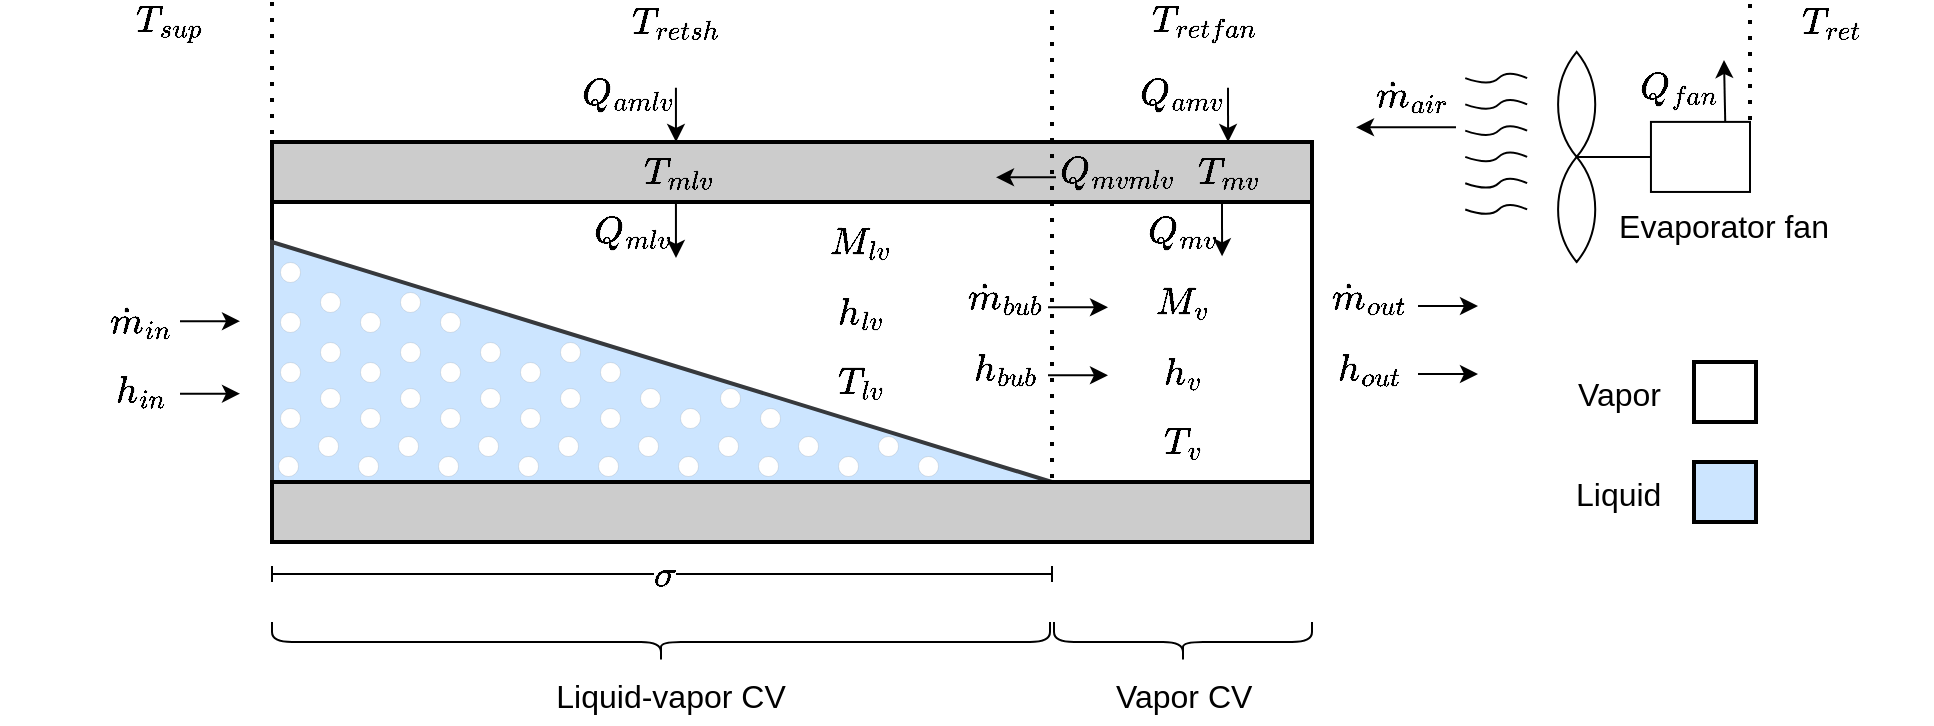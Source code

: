 <mxfile version="17.4.0" type="github">
  <diagram id="HV5IUnyf38F-UDLMWAZY" name="Page-1">
    <mxGraphModel dx="2066" dy="1055" grid="1" gridSize="10" guides="1" tooltips="1" connect="1" arrows="1" fold="1" page="1" pageScale="1" pageWidth="827" pageHeight="1169" math="1" shadow="0">
      <root>
        <mxCell id="0" />
        <mxCell id="1" parent="0" />
        <mxCell id="5CEC3rfC49lvp4HKldiU-2" value="" style="rounded=0;whiteSpace=wrap;html=1;strokeWidth=2;" parent="1" vertex="1">
          <mxGeometry x="137" y="100" width="520" height="200" as="geometry" />
        </mxCell>
        <mxCell id="5CEC3rfC49lvp4HKldiU-14" value="" style="verticalLabelPosition=bottom;verticalAlign=top;html=1;shape=mxgraph.basic.orthogonal_triangle;strokeWidth=2;fillColor=#cce5ff;gradientDirection=south;strokeColor=#36393d;" parent="1" vertex="1">
          <mxGeometry x="137" y="150" width="390" height="120" as="geometry" />
        </mxCell>
        <mxCell id="5CEC3rfC49lvp4HKldiU-11" value="" style="ellipse;whiteSpace=wrap;html=1;aspect=fixed;strokeWidth=0;gradientDirection=south;" parent="1" vertex="1">
          <mxGeometry x="440" y="247" width="10" height="10" as="geometry" />
        </mxCell>
        <mxCell id="5CEC3rfC49lvp4HKldiU-12" value="" style="ellipse;whiteSpace=wrap;html=1;aspect=fixed;strokeWidth=0;gradientDirection=south;" parent="1" vertex="1">
          <mxGeometry x="460" y="257" width="10" height="10" as="geometry" />
        </mxCell>
        <mxCell id="5CEC3rfC49lvp4HKldiU-15" value="" style="ellipse;whiteSpace=wrap;html=1;aspect=fixed;strokeWidth=0;gradientDirection=south;" parent="1" vertex="1">
          <mxGeometry x="420" y="257" width="10" height="10" as="geometry" />
        </mxCell>
        <mxCell id="5CEC3rfC49lvp4HKldiU-16" value="" style="ellipse;whiteSpace=wrap;html=1;aspect=fixed;strokeWidth=0;gradientDirection=south;" parent="1" vertex="1">
          <mxGeometry x="400" y="247" width="10" height="10" as="geometry" />
        </mxCell>
        <mxCell id="5CEC3rfC49lvp4HKldiU-22" value="" style="ellipse;whiteSpace=wrap;html=1;aspect=fixed;strokeWidth=0;gradientDirection=south;" parent="1" vertex="1">
          <mxGeometry x="380" y="257" width="10" height="10" as="geometry" />
        </mxCell>
        <mxCell id="5CEC3rfC49lvp4HKldiU-23" value="" style="ellipse;whiteSpace=wrap;html=1;aspect=fixed;strokeWidth=0;gradientDirection=south;" parent="1" vertex="1">
          <mxGeometry x="320" y="247" width="10" height="10" as="geometry" />
        </mxCell>
        <mxCell id="5CEC3rfC49lvp4HKldiU-24" value="" style="ellipse;whiteSpace=wrap;html=1;aspect=fixed;strokeWidth=0;gradientDirection=south;" parent="1" vertex="1">
          <mxGeometry x="340" y="257" width="10" height="10" as="geometry" />
        </mxCell>
        <mxCell id="5CEC3rfC49lvp4HKldiU-25" value="" style="ellipse;whiteSpace=wrap;html=1;aspect=fixed;strokeWidth=0;gradientDirection=south;" parent="1" vertex="1">
          <mxGeometry x="360" y="247" width="10" height="10" as="geometry" />
        </mxCell>
        <mxCell id="5CEC3rfC49lvp4HKldiU-26" value="" style="ellipse;whiteSpace=wrap;html=1;aspect=fixed;strokeWidth=0;gradientDirection=south;" parent="1" vertex="1">
          <mxGeometry x="300" y="257" width="10" height="10" as="geometry" />
        </mxCell>
        <mxCell id="5CEC3rfC49lvp4HKldiU-27" value="" style="ellipse;whiteSpace=wrap;html=1;aspect=fixed;strokeWidth=0;gradientDirection=south;" parent="1" vertex="1">
          <mxGeometry x="280" y="247" width="10" height="10" as="geometry" />
        </mxCell>
        <mxCell id="5CEC3rfC49lvp4HKldiU-28" value="" style="ellipse;whiteSpace=wrap;html=1;aspect=fixed;strokeWidth=0;gradientDirection=south;" parent="1" vertex="1">
          <mxGeometry x="260" y="257" width="10" height="10" as="geometry" />
        </mxCell>
        <mxCell id="5CEC3rfC49lvp4HKldiU-29" value="" style="ellipse;whiteSpace=wrap;html=1;aspect=fixed;strokeWidth=0;gradientDirection=south;" parent="1" vertex="1">
          <mxGeometry x="200" y="247" width="10" height="10" as="geometry" />
        </mxCell>
        <mxCell id="5CEC3rfC49lvp4HKldiU-30" value="" style="ellipse;whiteSpace=wrap;html=1;aspect=fixed;strokeWidth=0;gradientDirection=south;" parent="1" vertex="1">
          <mxGeometry x="220" y="257" width="10" height="10" as="geometry" />
        </mxCell>
        <mxCell id="5CEC3rfC49lvp4HKldiU-31" value="" style="ellipse;whiteSpace=wrap;html=1;aspect=fixed;strokeWidth=0;gradientDirection=south;" parent="1" vertex="1">
          <mxGeometry x="240" y="247" width="10" height="10" as="geometry" />
        </mxCell>
        <mxCell id="5CEC3rfC49lvp4HKldiU-32" value="" style="ellipse;whiteSpace=wrap;html=1;aspect=fixed;strokeWidth=0;gradientDirection=south;" parent="1" vertex="1">
          <mxGeometry x="180" y="257" width="10" height="10" as="geometry" />
        </mxCell>
        <mxCell id="5CEC3rfC49lvp4HKldiU-33" value="" style="ellipse;whiteSpace=wrap;html=1;aspect=fixed;strokeWidth=0;gradientDirection=south;" parent="1" vertex="1">
          <mxGeometry x="160" y="247" width="10" height="10" as="geometry" />
        </mxCell>
        <mxCell id="5CEC3rfC49lvp4HKldiU-34" value="" style="ellipse;whiteSpace=wrap;html=1;aspect=fixed;strokeWidth=0;gradientDirection=south;" parent="1" vertex="1">
          <mxGeometry x="140" y="257" width="10" height="10" as="geometry" />
        </mxCell>
        <mxCell id="5CEC3rfC49lvp4HKldiU-113" value="" style="ellipse;whiteSpace=wrap;html=1;aspect=fixed;strokeWidth=0;gradientDirection=south;" parent="1" vertex="1">
          <mxGeometry x="381" y="233" width="10" height="10" as="geometry" />
        </mxCell>
        <mxCell id="5CEC3rfC49lvp4HKldiU-114" value="" style="ellipse;whiteSpace=wrap;html=1;aspect=fixed;strokeWidth=0;gradientDirection=south;" parent="1" vertex="1">
          <mxGeometry x="321" y="223" width="10" height="10" as="geometry" />
        </mxCell>
        <mxCell id="5CEC3rfC49lvp4HKldiU-115" value="" style="ellipse;whiteSpace=wrap;html=1;aspect=fixed;strokeWidth=0;gradientDirection=south;" parent="1" vertex="1">
          <mxGeometry x="341" y="233" width="10" height="10" as="geometry" />
        </mxCell>
        <mxCell id="5CEC3rfC49lvp4HKldiU-116" value="" style="ellipse;whiteSpace=wrap;html=1;aspect=fixed;strokeWidth=0;gradientDirection=south;" parent="1" vertex="1">
          <mxGeometry x="361" y="223" width="10" height="10" as="geometry" />
        </mxCell>
        <mxCell id="5CEC3rfC49lvp4HKldiU-117" value="" style="ellipse;whiteSpace=wrap;html=1;aspect=fixed;strokeWidth=0;gradientDirection=south;" parent="1" vertex="1">
          <mxGeometry x="301" y="233" width="10" height="10" as="geometry" />
        </mxCell>
        <mxCell id="5CEC3rfC49lvp4HKldiU-118" value="" style="ellipse;whiteSpace=wrap;html=1;aspect=fixed;strokeWidth=0;gradientDirection=south;" parent="1" vertex="1">
          <mxGeometry x="281" y="223" width="10" height="10" as="geometry" />
        </mxCell>
        <mxCell id="5CEC3rfC49lvp4HKldiU-119" value="" style="ellipse;whiteSpace=wrap;html=1;aspect=fixed;strokeWidth=0;gradientDirection=south;" parent="1" vertex="1">
          <mxGeometry x="261" y="233" width="10" height="10" as="geometry" />
        </mxCell>
        <mxCell id="5CEC3rfC49lvp4HKldiU-120" value="" style="ellipse;whiteSpace=wrap;html=1;aspect=fixed;strokeWidth=0;gradientDirection=south;" parent="1" vertex="1">
          <mxGeometry x="201" y="223" width="10" height="10" as="geometry" />
        </mxCell>
        <mxCell id="5CEC3rfC49lvp4HKldiU-121" value="" style="ellipse;whiteSpace=wrap;html=1;aspect=fixed;strokeWidth=0;gradientDirection=south;" parent="1" vertex="1">
          <mxGeometry x="221" y="233" width="10" height="10" as="geometry" />
        </mxCell>
        <mxCell id="5CEC3rfC49lvp4HKldiU-122" value="" style="ellipse;whiteSpace=wrap;html=1;aspect=fixed;strokeWidth=0;gradientDirection=south;" parent="1" vertex="1">
          <mxGeometry x="241" y="223" width="10" height="10" as="geometry" />
        </mxCell>
        <mxCell id="5CEC3rfC49lvp4HKldiU-123" value="" style="ellipse;whiteSpace=wrap;html=1;aspect=fixed;strokeWidth=0;gradientDirection=south;" parent="1" vertex="1">
          <mxGeometry x="181" y="233" width="10" height="10" as="geometry" />
        </mxCell>
        <mxCell id="5CEC3rfC49lvp4HKldiU-124" value="" style="ellipse;whiteSpace=wrap;html=1;aspect=fixed;strokeWidth=0;gradientDirection=south;" parent="1" vertex="1">
          <mxGeometry x="161" y="223" width="10" height="10" as="geometry" />
        </mxCell>
        <mxCell id="5CEC3rfC49lvp4HKldiU-125" value="" style="ellipse;whiteSpace=wrap;html=1;aspect=fixed;strokeWidth=0;gradientDirection=south;" parent="1" vertex="1">
          <mxGeometry x="141" y="233" width="10" height="10" as="geometry" />
        </mxCell>
        <mxCell id="5CEC3rfC49lvp4HKldiU-134" value="" style="ellipse;whiteSpace=wrap;html=1;aspect=fixed;strokeWidth=0;gradientDirection=south;" parent="1" vertex="1">
          <mxGeometry x="301" y="210" width="10" height="10" as="geometry" />
        </mxCell>
        <mxCell id="5CEC3rfC49lvp4HKldiU-135" value="" style="ellipse;whiteSpace=wrap;html=1;aspect=fixed;strokeWidth=0;gradientDirection=south;" parent="1" vertex="1">
          <mxGeometry x="281" y="200" width="10" height="10" as="geometry" />
        </mxCell>
        <mxCell id="5CEC3rfC49lvp4HKldiU-136" value="" style="ellipse;whiteSpace=wrap;html=1;aspect=fixed;strokeWidth=0;gradientDirection=south;" parent="1" vertex="1">
          <mxGeometry x="261" y="210" width="10" height="10" as="geometry" />
        </mxCell>
        <mxCell id="5CEC3rfC49lvp4HKldiU-137" value="" style="ellipse;whiteSpace=wrap;html=1;aspect=fixed;strokeWidth=0;gradientDirection=south;" parent="1" vertex="1">
          <mxGeometry x="201" y="200" width="10" height="10" as="geometry" />
        </mxCell>
        <mxCell id="5CEC3rfC49lvp4HKldiU-138" value="" style="ellipse;whiteSpace=wrap;html=1;aspect=fixed;strokeWidth=0;gradientDirection=south;" parent="1" vertex="1">
          <mxGeometry x="221" y="210" width="10" height="10" as="geometry" />
        </mxCell>
        <mxCell id="5CEC3rfC49lvp4HKldiU-139" value="" style="ellipse;whiteSpace=wrap;html=1;aspect=fixed;strokeWidth=0;gradientDirection=south;" parent="1" vertex="1">
          <mxGeometry x="241" y="200" width="10" height="10" as="geometry" />
        </mxCell>
        <mxCell id="5CEC3rfC49lvp4HKldiU-140" value="" style="ellipse;whiteSpace=wrap;html=1;aspect=fixed;strokeWidth=0;gradientDirection=south;" parent="1" vertex="1">
          <mxGeometry x="181" y="210" width="10" height="10" as="geometry" />
        </mxCell>
        <mxCell id="5CEC3rfC49lvp4HKldiU-141" value="" style="ellipse;whiteSpace=wrap;html=1;aspect=fixed;strokeWidth=0;gradientDirection=south;" parent="1" vertex="1">
          <mxGeometry x="161" y="200" width="10" height="10" as="geometry" />
        </mxCell>
        <mxCell id="5CEC3rfC49lvp4HKldiU-142" value="" style="ellipse;whiteSpace=wrap;html=1;aspect=fixed;strokeWidth=0;gradientDirection=south;" parent="1" vertex="1">
          <mxGeometry x="141" y="210" width="10" height="10" as="geometry" />
        </mxCell>
        <mxCell id="5CEC3rfC49lvp4HKldiU-154" value="" style="ellipse;whiteSpace=wrap;html=1;aspect=fixed;strokeWidth=0;gradientDirection=south;" parent="1" vertex="1">
          <mxGeometry x="201" y="175" width="10" height="10" as="geometry" />
        </mxCell>
        <mxCell id="5CEC3rfC49lvp4HKldiU-155" value="" style="ellipse;whiteSpace=wrap;html=1;aspect=fixed;strokeWidth=0;gradientDirection=south;" parent="1" vertex="1">
          <mxGeometry x="221" y="185" width="10" height="10" as="geometry" />
        </mxCell>
        <mxCell id="5CEC3rfC49lvp4HKldiU-157" value="" style="ellipse;whiteSpace=wrap;html=1;aspect=fixed;strokeWidth=0;gradientDirection=south;" parent="1" vertex="1">
          <mxGeometry x="181" y="185" width="10" height="10" as="geometry" />
        </mxCell>
        <mxCell id="5CEC3rfC49lvp4HKldiU-158" value="" style="ellipse;whiteSpace=wrap;html=1;aspect=fixed;strokeWidth=0;gradientDirection=south;" parent="1" vertex="1">
          <mxGeometry x="161" y="175" width="10" height="10" as="geometry" />
        </mxCell>
        <mxCell id="5CEC3rfC49lvp4HKldiU-159" value="" style="ellipse;whiteSpace=wrap;html=1;aspect=fixed;strokeWidth=0;gradientDirection=south;" parent="1" vertex="1">
          <mxGeometry x="141" y="185" width="10" height="10" as="geometry" />
        </mxCell>
        <mxCell id="5CEC3rfC49lvp4HKldiU-177" value="" style="rounded=0;whiteSpace=wrap;html=1;fillColor=#CCCCCC;strokeColor=#000000;gradientDirection=south;strokeWidth=2;" parent="1" vertex="1">
          <mxGeometry x="137" y="100" width="520" height="30" as="geometry" />
        </mxCell>
        <mxCell id="5CEC3rfC49lvp4HKldiU-176" value="" style="ellipse;whiteSpace=wrap;html=1;aspect=fixed;strokeWidth=0;gradientDirection=south;" parent="1" vertex="1">
          <mxGeometry x="141" y="160" width="10" height="10" as="geometry" />
        </mxCell>
        <mxCell id="5CEC3rfC49lvp4HKldiU-181" value="&lt;div style=&quot;font-size: 16px&quot;&gt;&lt;font style=&quot;font-size: 16px&quot;&gt;$$\dot{m}_{in} $$&lt;/font&gt;&lt;/div&gt;&lt;div style=&quot;font-size: 16px&quot;&gt;&lt;div&gt;&lt;font style=&quot;font-size: 16px&quot;&gt;$$h_{in} $$&lt;/font&gt;&lt;/div&gt;&lt;/div&gt;" style="text;html=1;align=center;verticalAlign=middle;resizable=0;points=[];autosize=1;strokeColor=none;fillColor=none;fontSize=14;fontFamily=Helvetica;" parent="1" vertex="1">
          <mxGeometry x="1" y="187" width="140" height="40" as="geometry" />
        </mxCell>
        <mxCell id="5CEC3rfC49lvp4HKldiU-183" value="" style="endArrow=classic;html=1;rounded=0;fontFamily=Helvetica;fontSize=14;" parent="1" edge="1">
          <mxGeometry width="50" height="50" relative="1" as="geometry">
            <mxPoint x="91" y="189.58" as="sourcePoint" />
            <mxPoint x="121" y="189.58" as="targetPoint" />
          </mxGeometry>
        </mxCell>
        <mxCell id="5CEC3rfC49lvp4HKldiU-186" value="" style="endArrow=classic;html=1;rounded=0;fontFamily=Helvetica;fontSize=14;" parent="1" edge="1">
          <mxGeometry width="50" height="50" relative="1" as="geometry">
            <mxPoint x="91" y="225.83" as="sourcePoint" />
            <mxPoint x="121.0" y="225.83" as="targetPoint" />
          </mxGeometry>
        </mxCell>
        <mxCell id="5CEC3rfC49lvp4HKldiU-6" value="" style="endArrow=none;dashed=1;html=1;dashPattern=1 3;strokeWidth=2;rounded=0;exitX=0.75;exitY=1;exitDx=0;exitDy=0;" parent="1" source="5CEC3rfC49lvp4HKldiU-4" edge="1">
          <mxGeometry width="50" height="50" relative="1" as="geometry">
            <mxPoint x="647" y="400" as="sourcePoint" />
            <mxPoint x="527" y="30" as="targetPoint" />
          </mxGeometry>
        </mxCell>
        <mxCell id="5CEC3rfC49lvp4HKldiU-188" value="" style="endArrow=baseDash;startArrow=baseDash;html=1;rounded=0;fontFamily=Helvetica;fontSize=12;strokeWidth=1;startFill=0;endFill=0;" parent="1" edge="1">
          <mxGeometry width="50" height="50" relative="1" as="geometry">
            <mxPoint x="137" y="316" as="sourcePoint" />
            <mxPoint x="527" y="316" as="targetPoint" />
          </mxGeometry>
        </mxCell>
        <mxCell id="5CEC3rfC49lvp4HKldiU-189" value="&lt;div style=&quot;font-size: 16px;&quot;&gt;$$\sigma$$&lt;/div&gt;" style="edgeLabel;html=1;align=center;verticalAlign=middle;resizable=0;points=[];fontSize=16;fontFamily=Helvetica;" parent="5CEC3rfC49lvp4HKldiU-188" vertex="1" connectable="0">
          <mxGeometry x="-0.14" y="-4" relative="1" as="geometry">
            <mxPoint x="28" y="-4" as="offset" />
          </mxGeometry>
        </mxCell>
        <mxCell id="5CEC3rfC49lvp4HKldiU-190" value="Liquid-vapor CV" style="text;html=1;align=center;verticalAlign=middle;resizable=0;points=[];autosize=1;strokeColor=none;fillColor=none;fontSize=16;fontFamily=Helvetica;" parent="1" vertex="1">
          <mxGeometry x="271" y="367" width="130" height="20" as="geometry" />
        </mxCell>
        <mxCell id="5CEC3rfC49lvp4HKldiU-191" value="" style="endArrow=classic;html=1;rounded=0;fontFamily=Helvetica;fontSize=14;" parent="1" edge="1">
          <mxGeometry width="50" height="50" relative="1" as="geometry">
            <mxPoint x="127" y="199.58" as="sourcePoint" />
            <mxPoint x="127.0" y="199.58" as="targetPoint" />
          </mxGeometry>
        </mxCell>
        <mxCell id="5CEC3rfC49lvp4HKldiU-192" value="Vapor CV" style="text;whiteSpace=wrap;html=1;fontSize=16;fontFamily=Helvetica;" parent="1" vertex="1">
          <mxGeometry x="557" y="361" width="140" height="30" as="geometry" />
        </mxCell>
        <mxCell id="5CEC3rfC49lvp4HKldiU-195" value="" style="shape=curlyBracket;whiteSpace=wrap;html=1;rounded=1;fontFamily=Helvetica;fontSize=16;strokeColor=#000000;strokeWidth=1;fillColor=#000000;gradientColor=none;gradientDirection=south;direction=north;size=0.5;" parent="1" vertex="1">
          <mxGeometry x="528" y="340" width="129" height="20" as="geometry" />
        </mxCell>
        <mxCell id="5CEC3rfC49lvp4HKldiU-205" value="&lt;div style=&quot;font-size: 16px&quot;&gt;&lt;font style=&quot;font-size: 16px&quot;&gt;$$\dot{m}_{out} $$&lt;/font&gt;&lt;/div&gt;&lt;div style=&quot;font-size: 16px&quot;&gt;&lt;div&gt;&lt;font style=&quot;font-size: 16px&quot;&gt;$$h_{out} $$&lt;/font&gt;&lt;/div&gt;&lt;div&gt;&lt;font style=&quot;font-size: 16px&quot;&gt;&lt;br&gt;&lt;/font&gt;&lt;br&gt;&lt;/div&gt;&lt;/div&gt;" style="text;html=1;align=center;verticalAlign=middle;resizable=0;points=[];autosize=1;strokeColor=none;fillColor=none;fontSize=14;fontFamily=Helvetica;" parent="1" vertex="1">
          <mxGeometry x="610" y="180" width="150" height="70" as="geometry" />
        </mxCell>
        <mxCell id="5CEC3rfC49lvp4HKldiU-207" value="$$T_{mlv}$$" style="text;html=1;align=center;verticalAlign=middle;resizable=0;points=[];autosize=1;fontSize=16;fontFamily=Helvetica;fontColor=#000000;" parent="1" vertex="1">
          <mxGeometry x="285" y="105" width="110" height="20" as="geometry" />
        </mxCell>
        <mxCell id="5CEC3rfC49lvp4HKldiU-209" value="&lt;div&gt;$$T_{mv}$$&lt;/div&gt;" style="text;html=1;align=center;verticalAlign=middle;resizable=0;points=[];autosize=1;fontSize=16;fontFamily=Helvetica;fontColor=#000000;" parent="1" vertex="1">
          <mxGeometry x="565" y="105" width="100" height="20" as="geometry" />
        </mxCell>
        <mxCell id="5CEC3rfC49lvp4HKldiU-211" value="$$Q_{mvmlv} $$ " style="text;html=1;align=center;verticalAlign=middle;resizable=0;points=[];autosize=1;strokeColor=none;fillColor=none;fontSize=16;fontFamily=Helvetica;fontColor=#000000;" parent="1" vertex="1">
          <mxGeometry x="494" y="105" width="130" height="20" as="geometry" />
        </mxCell>
        <mxCell id="5CEC3rfC49lvp4HKldiU-212" value="" style="endArrow=classic;html=1;rounded=0;fontFamily=Helvetica;fontSize=14;" parent="1" edge="1">
          <mxGeometry width="50" height="50" relative="1" as="geometry">
            <mxPoint x="529.0" y="117.66" as="sourcePoint" />
            <mxPoint x="499" y="117.66" as="targetPoint" />
          </mxGeometry>
        </mxCell>
        <mxCell id="5CEC3rfC49lvp4HKldiU-213" value="&lt;div&gt;$$T_{retfan}$$&lt;/div&gt;" style="text;html=1;align=center;verticalAlign=middle;resizable=0;points=[];autosize=1;fontSize=16;fontFamily=Helvetica;fontColor=#000000;" parent="1" vertex="1">
          <mxGeometry x="543" y="30" width="120" height="20" as="geometry" />
        </mxCell>
        <mxCell id="5CEC3rfC49lvp4HKldiU-217" value="&lt;div&gt;$$T_{retsh}$$&lt;/div&gt;" style="text;html=1;align=center;verticalAlign=middle;resizable=0;points=[];autosize=1;fontSize=16;fontFamily=Helvetica;fontColor=#000000;" parent="1" vertex="1">
          <mxGeometry x="279" y="30" width="120" height="20" as="geometry" />
        </mxCell>
        <mxCell id="5CEC3rfC49lvp4HKldiU-219" value="$$Q_{amv} $$ " style="text;html=1;align=center;verticalAlign=middle;resizable=0;points=[];autosize=1;strokeColor=none;fillColor=none;fontSize=16;fontFamily=Helvetica;fontColor=#000000;" parent="1" vertex="1">
          <mxGeometry x="532" y="66" width="120" height="20" as="geometry" />
        </mxCell>
        <mxCell id="5CEC3rfC49lvp4HKldiU-223" value="" style="endArrow=classic;html=1;rounded=0;fontFamily=Helvetica;fontSize=14;exitX=0.508;exitY=1.142;exitDx=0;exitDy=0;exitPerimeter=0;" parent="1" edge="1">
          <mxGeometry width="50" height="50" relative="1" as="geometry">
            <mxPoint x="615" y="72.84" as="sourcePoint" />
            <mxPoint x="615.04" y="100" as="targetPoint" />
          </mxGeometry>
        </mxCell>
        <mxCell id="5CEC3rfC49lvp4HKldiU-229" value="$$Q_{mv} $$ " style="text;html=1;align=center;verticalAlign=middle;resizable=0;points=[];autosize=1;strokeColor=none;fillColor=none;fontSize=16;fontFamily=Helvetica;fontColor=#000000;" parent="1" vertex="1">
          <mxGeometry x="537" y="135" width="110" height="20" as="geometry" />
        </mxCell>
        <mxCell id="5CEC3rfC49lvp4HKldiU-230" value="" style="endArrow=classic;html=1;rounded=0;fontFamily=Helvetica;fontSize=14;exitX=0.508;exitY=1.142;exitDx=0;exitDy=0;exitPerimeter=0;" parent="1" edge="1">
          <mxGeometry width="50" height="50" relative="1" as="geometry">
            <mxPoint x="612" y="130.0" as="sourcePoint" />
            <mxPoint x="612.04" y="157.16" as="targetPoint" />
          </mxGeometry>
        </mxCell>
        <mxCell id="5CEC3rfC49lvp4HKldiU-231" value="$$Q_{amlv} $$ " style="text;html=1;align=center;verticalAlign=middle;resizable=0;points=[];autosize=1;strokeColor=none;fillColor=none;fontSize=16;fontFamily=Helvetica;fontColor=#000000;" parent="1" vertex="1">
          <mxGeometry x="255" y="66" width="120" height="20" as="geometry" />
        </mxCell>
        <mxCell id="5CEC3rfC49lvp4HKldiU-232" value="" style="endArrow=classic;html=1;rounded=0;fontFamily=Helvetica;fontSize=14;exitX=0.508;exitY=1.142;exitDx=0;exitDy=0;exitPerimeter=0;" parent="1" edge="1">
          <mxGeometry width="50" height="50" relative="1" as="geometry">
            <mxPoint x="338.96" y="72.84" as="sourcePoint" />
            <mxPoint x="339" y="100" as="targetPoint" />
          </mxGeometry>
        </mxCell>
        <mxCell id="5CEC3rfC49lvp4HKldiU-233" value="$$Q_{mlv} $$ " style="text;html=1;align=center;verticalAlign=middle;resizable=0;points=[];autosize=1;strokeColor=none;fillColor=none;fontSize=16;fontFamily=Helvetica;fontColor=#000000;" parent="1" vertex="1">
          <mxGeometry x="262" y="135" width="110" height="20" as="geometry" />
        </mxCell>
        <mxCell id="5CEC3rfC49lvp4HKldiU-234" value="" style="endArrow=classic;html=1;rounded=0;fontFamily=Helvetica;fontSize=14;exitX=0.508;exitY=1.142;exitDx=0;exitDy=0;exitPerimeter=0;" parent="1" edge="1">
          <mxGeometry width="50" height="50" relative="1" as="geometry">
            <mxPoint x="338.96" y="130.84" as="sourcePoint" />
            <mxPoint x="339" y="158" as="targetPoint" />
          </mxGeometry>
        </mxCell>
        <mxCell id="5CEC3rfC49lvp4HKldiU-237" value="&lt;div style=&quot;font-size: 16px&quot;&gt;&lt;font style=&quot;font-size: 16px&quot;&gt;$$\dot{m}_{bub} $$&lt;/font&gt;&lt;/div&gt;&lt;div style=&quot;font-size: 16px&quot;&gt;&lt;div&gt;&lt;font style=&quot;font-size: 16px&quot;&gt;$$h_{bub} $$&lt;/font&gt;&lt;/div&gt;&lt;div&gt;&lt;font style=&quot;font-size: 16px&quot;&gt;&lt;br&gt;&lt;/font&gt;&lt;br&gt;&lt;/div&gt;&lt;/div&gt;" style="text;html=1;align=center;verticalAlign=middle;resizable=0;points=[];autosize=1;strokeColor=none;fillColor=none;fontSize=14;fontFamily=Helvetica;" parent="1" vertex="1">
          <mxGeometry x="428" y="180" width="150" height="70" as="geometry" />
        </mxCell>
        <mxCell id="5CEC3rfC49lvp4HKldiU-238" value="&lt;div&gt;$$M_{lv}$$&lt;/div&gt;&lt;div&gt;$$h_{lv}$$&lt;/div&gt;&lt;div&gt;$$T_{lv}$$&lt;/div&gt;" style="text;html=1;align=center;verticalAlign=middle;resizable=0;points=[];autosize=1;fontSize=16;fontFamily=Helvetica;fontColor=#000000;" parent="1" vertex="1">
          <mxGeometry x="381" y="155" width="100" height="60" as="geometry" />
        </mxCell>
        <mxCell id="5CEC3rfC49lvp4HKldiU-239" value="&lt;div&gt;$$M_{v}$$&lt;/div&gt;&lt;div&gt;$$h_{v}$$&lt;/div&gt;&lt;div&gt;$$T_{v}$$&lt;/div&gt;" style="text;html=1;align=center;verticalAlign=middle;resizable=0;points=[];autosize=1;fontSize=16;fontFamily=Helvetica;fontColor=#000000;" parent="1" vertex="1">
          <mxGeometry x="547" y="185" width="90" height="60" as="geometry" />
        </mxCell>
        <mxCell id="5CEC3rfC49lvp4HKldiU-240" value="" style="rounded=0;whiteSpace=wrap;html=1;fillColor=#CCE5FF;strokeColor=#000000;gradientDirection=south;strokeWidth=2;" parent="1" vertex="1">
          <mxGeometry x="848" y="260" width="31" height="30" as="geometry" />
        </mxCell>
        <mxCell id="5CEC3rfC49lvp4HKldiU-242" value="" style="rounded=0;whiteSpace=wrap;html=1;fillColor=#FFFFFF;strokeColor=#000000;gradientDirection=south;strokeWidth=2;" parent="1" vertex="1">
          <mxGeometry x="848" y="210" width="31" height="30" as="geometry" />
        </mxCell>
        <mxCell id="5CEC3rfC49lvp4HKldiU-244" value="Vapor" style="text;whiteSpace=wrap;html=1;fontSize=16;fontFamily=Helvetica;" parent="1" vertex="1">
          <mxGeometry x="788" y="210" width="49" height="30" as="geometry" />
        </mxCell>
        <mxCell id="5CEC3rfC49lvp4HKldiU-245" value="Liquid" style="text;whiteSpace=wrap;html=1;fontSize=16;fontFamily=Helvetica;" parent="1" vertex="1">
          <mxGeometry x="787" y="260" width="50" height="30" as="geometry" />
        </mxCell>
        <mxCell id="5CEC3rfC49lvp4HKldiU-4" value="" style="rounded=0;whiteSpace=wrap;html=1;fillColor=#CCCCCC;strokeColor=#000000;gradientDirection=south;strokeWidth=2;" parent="1" vertex="1">
          <mxGeometry x="137" y="270" width="520" height="30" as="geometry" />
        </mxCell>
        <mxCell id="5CEC3rfC49lvp4HKldiU-194" value="" style="shape=curlyBracket;whiteSpace=wrap;html=1;rounded=1;fontFamily=Helvetica;fontSize=16;strokeColor=#000000;strokeWidth=1;fillColor=#000000;gradientColor=none;gradientDirection=south;direction=north;size=0.5;" parent="1" vertex="1">
          <mxGeometry x="137" y="340" width="389" height="20" as="geometry" />
        </mxCell>
        <mxCell id="YIZ8vSinqz5e-7mkU95c-2" value="" style="group" parent="1" vertex="1" connectable="0">
          <mxGeometry x="525.0" y="182.66" width="30" height="34" as="geometry" />
        </mxCell>
        <mxCell id="5CEC3rfC49lvp4HKldiU-235" value="" style="endArrow=classic;html=1;rounded=0;fontFamily=Helvetica;fontSize=14;" parent="YIZ8vSinqz5e-7mkU95c-2" edge="1">
          <mxGeometry width="50" height="50" relative="1" as="geometry">
            <mxPoint as="sourcePoint" />
            <mxPoint x="30" as="targetPoint" />
          </mxGeometry>
        </mxCell>
        <mxCell id="5CEC3rfC49lvp4HKldiU-236" value="" style="endArrow=classic;html=1;rounded=0;fontFamily=Helvetica;fontSize=14;" parent="YIZ8vSinqz5e-7mkU95c-2" edge="1">
          <mxGeometry width="50" height="50" relative="1" as="geometry">
            <mxPoint y="34" as="sourcePoint" />
            <mxPoint x="30" y="34" as="targetPoint" />
          </mxGeometry>
        </mxCell>
        <mxCell id="YIZ8vSinqz5e-7mkU95c-3" value="" style="group" parent="1" vertex="1" connectable="0">
          <mxGeometry x="710.0" y="182.0" width="30" height="34" as="geometry" />
        </mxCell>
        <mxCell id="YIZ8vSinqz5e-7mkU95c-4" value="" style="endArrow=classic;html=1;rounded=0;fontFamily=Helvetica;fontSize=14;" parent="YIZ8vSinqz5e-7mkU95c-3" edge="1">
          <mxGeometry width="50" height="50" relative="1" as="geometry">
            <mxPoint as="sourcePoint" />
            <mxPoint x="30" as="targetPoint" />
          </mxGeometry>
        </mxCell>
        <mxCell id="YIZ8vSinqz5e-7mkU95c-5" value="" style="endArrow=classic;html=1;rounded=0;fontFamily=Helvetica;fontSize=14;" parent="YIZ8vSinqz5e-7mkU95c-3" edge="1">
          <mxGeometry width="50" height="50" relative="1" as="geometry">
            <mxPoint y="34" as="sourcePoint" />
            <mxPoint x="30" y="34" as="targetPoint" />
          </mxGeometry>
        </mxCell>
        <mxCell id="YIZ8vSinqz5e-7mkU95c-8" value="" style="endArrow=none;dashed=1;html=1;dashPattern=1 3;strokeWidth=2;rounded=0;entryX=0;entryY=0;entryDx=0;entryDy=0;" parent="1" target="5CEC3rfC49lvp4HKldiU-177" edge="1">
          <mxGeometry width="50" height="50" relative="1" as="geometry">
            <mxPoint x="137" y="30" as="sourcePoint" />
            <mxPoint x="117" y="100" as="targetPoint" />
          </mxGeometry>
        </mxCell>
        <mxCell id="YIZ8vSinqz5e-7mkU95c-10" value="&lt;div&gt;$$T_{sup}$$&lt;/div&gt;" style="text;html=1;align=center;verticalAlign=middle;resizable=0;points=[];autosize=1;fontSize=16;fontFamily=Helvetica;fontColor=#000000;" parent="1" vertex="1">
          <mxGeometry x="30" y="30" width="110" height="20" as="geometry" />
        </mxCell>
        <mxCell id="YIZ8vSinqz5e-7mkU95c-11" value="&lt;div&gt;$$T_{ret}$$&lt;/div&gt;" style="text;html=1;align=center;verticalAlign=middle;resizable=0;points=[];autosize=1;fontSize=16;fontFamily=Helvetica;fontColor=#000000;" parent="1" vertex="1">
          <mxGeometry x="867" y="30" width="100" height="20" as="geometry" />
        </mxCell>
        <mxCell id="YIZ8vSinqz5e-7mkU95c-12" value="" style="group" parent="1" vertex="1" connectable="0">
          <mxGeometry x="637" y="54.927" width="279" height="105.069" as="geometry" />
        </mxCell>
        <mxCell id="5CEC3rfC49lvp4HKldiU-214" value="" style="endArrow=classic;html=1;rounded=0;fontFamily=Helvetica;fontSize=14;" parent="YIZ8vSinqz5e-7mkU95c-12" edge="1">
          <mxGeometry width="50" height="50" relative="1" as="geometry">
            <mxPoint x="92" y="37.733" as="sourcePoint" />
            <mxPoint x="42" y="37.733" as="targetPoint" />
          </mxGeometry>
        </mxCell>
        <mxCell id="5CEC3rfC49lvp4HKldiU-216" value="&lt;div&gt;&lt;font style=&quot;font-size: 16px&quot;&gt;$$\dot{m}_{air} $$&lt;/font&gt;&lt;/div&gt;" style="text;html=1;align=center;verticalAlign=middle;resizable=0;points=[];autosize=1;strokeColor=none;fillColor=none;fontSize=14;fontFamily=Helvetica;" parent="YIZ8vSinqz5e-7mkU95c-12" vertex="1">
          <mxGeometry y="11.733" width="140" height="20" as="geometry" />
        </mxCell>
        <mxCell id="5CEC3rfC49lvp4HKldiU-270" value="" style="group" parent="YIZ8vSinqz5e-7mkU95c-12" vertex="1" connectable="0">
          <mxGeometry x="109" width="170" height="105.069" as="geometry" />
        </mxCell>
        <mxCell id="5CEC3rfC49lvp4HKldiU-247" value="" style="whiteSpace=wrap;html=1;shape=mxgraph.basic.pointed_oval;" parent="5CEC3rfC49lvp4HKldiU-270" vertex="1">
          <mxGeometry x="30.952" width="24.762" height="52.535" as="geometry" />
        </mxCell>
        <mxCell id="5CEC3rfC49lvp4HKldiU-248" value="" style="whiteSpace=wrap;html=1;shape=mxgraph.basic.pointed_oval;" parent="5CEC3rfC49lvp4HKldiU-270" vertex="1">
          <mxGeometry x="30.952" y="52.535" width="24.762" height="52.535" as="geometry" />
        </mxCell>
        <mxCell id="5CEC3rfC49lvp4HKldiU-249" value="" style="endArrow=none;html=1;rounded=0;entryX=0.5;entryY=0;entryDx=0;entryDy=0;entryPerimeter=0;" parent="5CEC3rfC49lvp4HKldiU-270" target="5CEC3rfC49lvp4HKldiU-248" edge="1">
          <mxGeometry width="50" height="50" relative="1" as="geometry">
            <mxPoint x="80.476" y="52.535" as="sourcePoint" />
            <mxPoint x="27.238" y="49.032" as="targetPoint" />
          </mxGeometry>
        </mxCell>
        <mxCell id="5CEC3rfC49lvp4HKldiU-250" value="" style="rounded=0;whiteSpace=wrap;html=1;" parent="5CEC3rfC49lvp4HKldiU-270" vertex="1">
          <mxGeometry x="80.476" y="35.023" width="49.524" height="35.023" as="geometry" />
        </mxCell>
        <mxCell id="5CEC3rfC49lvp4HKldiU-252" value="" style="curved=1;endArrow=none;html=1;rounded=0;anchorPointDirection=1;endFill=0;" parent="5CEC3rfC49lvp4HKldiU-270" edge="1">
          <mxGeometry width="50" height="50" relative="1" as="geometry">
            <mxPoint x="-12.381" y="13.134" as="sourcePoint" />
            <mxPoint x="18.571" y="13.134" as="targetPoint" />
            <Array as="points">
              <mxPoint y="17.512" />
              <mxPoint x="8.667" y="8.756" />
            </Array>
          </mxGeometry>
        </mxCell>
        <mxCell id="5CEC3rfC49lvp4HKldiU-253" value="" style="curved=1;endArrow=none;html=1;rounded=0;anchorPointDirection=1;endFill=0;" parent="5CEC3rfC49lvp4HKldiU-270" edge="1">
          <mxGeometry width="50" height="50" relative="1" as="geometry">
            <mxPoint x="-12.381" y="26.267" as="sourcePoint" />
            <mxPoint x="18.571" y="26.267" as="targetPoint" />
            <Array as="points">
              <mxPoint y="30.645" />
              <mxPoint x="8.667" y="21.889" />
            </Array>
          </mxGeometry>
        </mxCell>
        <mxCell id="5CEC3rfC49lvp4HKldiU-254" value="" style="curved=1;endArrow=none;html=1;rounded=0;anchorPointDirection=1;endFill=0;" parent="5CEC3rfC49lvp4HKldiU-270" edge="1">
          <mxGeometry width="50" height="50" relative="1" as="geometry">
            <mxPoint x="-12.381" y="39.401" as="sourcePoint" />
            <mxPoint x="18.571" y="39.401" as="targetPoint" />
            <Array as="points">
              <mxPoint y="43.779" />
              <mxPoint x="8.667" y="35.023" />
            </Array>
          </mxGeometry>
        </mxCell>
        <mxCell id="5CEC3rfC49lvp4HKldiU-255" value="" style="curved=1;endArrow=none;html=1;rounded=0;anchorPointDirection=1;endFill=0;" parent="5CEC3rfC49lvp4HKldiU-270" edge="1">
          <mxGeometry width="50" height="50" relative="1" as="geometry">
            <mxPoint x="-12.381" y="52.535" as="sourcePoint" />
            <mxPoint x="18.571" y="52.535" as="targetPoint" />
            <Array as="points">
              <mxPoint y="56.912" />
              <mxPoint x="8.667" y="48.157" />
            </Array>
          </mxGeometry>
        </mxCell>
        <mxCell id="5CEC3rfC49lvp4HKldiU-256" value="" style="curved=1;endArrow=none;html=1;rounded=0;anchorPointDirection=1;endFill=0;" parent="5CEC3rfC49lvp4HKldiU-270" edge="1">
          <mxGeometry width="50" height="50" relative="1" as="geometry">
            <mxPoint x="-12.381" y="65.668" as="sourcePoint" />
            <mxPoint x="18.571" y="65.668" as="targetPoint" />
            <Array as="points">
              <mxPoint y="70.046" />
              <mxPoint x="8.667" y="61.29" />
            </Array>
          </mxGeometry>
        </mxCell>
        <mxCell id="5CEC3rfC49lvp4HKldiU-257" value="" style="curved=1;endArrow=none;html=1;rounded=0;anchorPointDirection=1;endFill=0;" parent="5CEC3rfC49lvp4HKldiU-270" edge="1">
          <mxGeometry width="50" height="50" relative="1" as="geometry">
            <mxPoint x="-12.381" y="78.802" as="sourcePoint" />
            <mxPoint x="18.571" y="78.802" as="targetPoint" />
            <Array as="points">
              <mxPoint y="83.18" />
              <mxPoint x="8.667" y="74.424" />
            </Array>
          </mxGeometry>
        </mxCell>
        <mxCell id="5CEC3rfC49lvp4HKldiU-251" value="&lt;font style=&quot;font-size: 16px&quot;&gt;Evaporator fan&lt;/font&gt;" style="text;html=1;strokeColor=none;fillColor=none;align=center;verticalAlign=middle;whiteSpace=wrap;rounded=0;" parent="5CEC3rfC49lvp4HKldiU-270" vertex="1">
          <mxGeometry x="54.71" y="73.54" width="124" height="27.53" as="geometry" />
        </mxCell>
        <mxCell id="YIZ8vSinqz5e-7mkU95c-13" value="" style="endArrow=none;dashed=1;html=1;dashPattern=1 3;strokeWidth=2;rounded=0;entryX=0;entryY=0;entryDx=0;entryDy=0;" parent="5CEC3rfC49lvp4HKldiU-270" edge="1">
          <mxGeometry width="50" height="50" relative="1" as="geometry">
            <mxPoint x="130" y="-23.927" as="sourcePoint" />
            <mxPoint x="130" y="35.023" as="targetPoint" />
          </mxGeometry>
        </mxCell>
        <mxCell id="2ztGecoW9ehiX51kyUIK-5" value="$$Q_{fan} $$ " style="text;html=1;align=center;verticalAlign=middle;resizable=0;points=[];autosize=1;strokeColor=none;fillColor=none;fontSize=16;fontFamily=Helvetica;fontColor=#000000;" vertex="1" parent="5CEC3rfC49lvp4HKldiU-270">
          <mxGeometry x="39" y="8.073" width="110" height="20" as="geometry" />
        </mxCell>
        <mxCell id="2ztGecoW9ehiX51kyUIK-4" value="" style="endArrow=classic;html=1;rounded=0;fontFamily=Helvetica;fontSize=14;exitX=0.75;exitY=0;exitDx=0;exitDy=0;" edge="1" parent="1" source="5CEC3rfC49lvp4HKldiU-250">
          <mxGeometry width="50" height="50" relative="1" as="geometry">
            <mxPoint x="611.96" y="139.84" as="sourcePoint" />
            <mxPoint x="863" y="59" as="targetPoint" />
          </mxGeometry>
        </mxCell>
      </root>
    </mxGraphModel>
  </diagram>
</mxfile>

